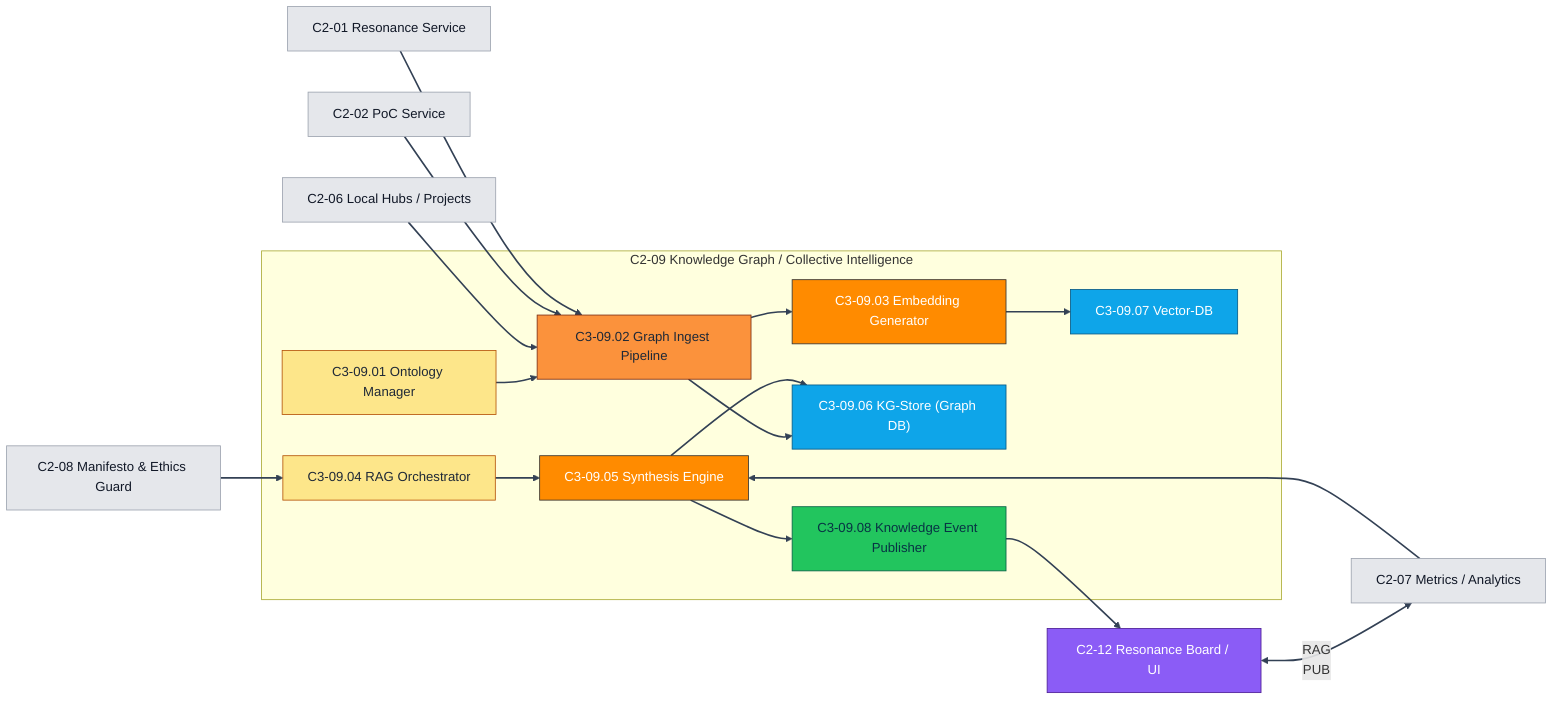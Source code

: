 flowchart LR
  %% --- Coherosphere CI Theme ---
  classDef container fill:#111827,stroke:#111827,color:#ffffff,font-weight:bold;
  classDef compute fill:#ff8b00,stroke:#333333,color:#ffffff;
  classDef control fill:#fde68a,stroke:#b45309,color:#1f2937;
  classDef worker fill:#fb923c,stroke:#7c2d12,color:#1f2937;
  classDef store fill:#0ea5e9,stroke:#075985,color:#ffffff;
  classDef event fill:#22c55e,stroke:#065f46,color:#083344;
  classDef risk fill:#ef4444,stroke:#7f1d1d,color:#ffffff;
  classDef ext fill:#e5e7eb,stroke:#9ca3af,color:#111827;
  classDef ui fill:#8b5cf6,stroke:#4c1d95,color:#ffffff;
  linkStyle default stroke:#334155,stroke-width:2px;

  %% ===== Container & Components (C2-09 → C3-09.xx) =====
  subgraph KG["C2-09 Knowledge Graph / Collective Intelligence"]
    class KG container
    ONT["C3-09.01 Ontology Manager"]:::control
    ING["C3-09.02 Graph Ingest Pipeline"]:::worker
    EMB["C3-09.03 Embedding Generator"]:::compute
    RAG["C3-09.04 RAG Orchestrator"]:::control
    SYN["C3-09.05 Synthesis Engine"]:::compute
    KGDB["C3-09.06 KG-Store (Graph DB)"]:::store
    VDB["C3-09.07 Vector-DB"]:::store
    PUB["C3-09.08 Knowledge Event Publisher"]:::event
  end

  %% ===== Internal flows =====
  ONT --> ING
  ING --> KGDB
  ING --> EMB
  EMB --> VDB
  RAG --> SYN
  SYN --> KGDB
  SYN --> PUB

  %% ===== External context links =====
  HUB["C2-06 Local Hubs / Projects"]:::ext --> ING
  POC["C2-02 PoC Service"]:::ext --> ING
  RS["C2-01 Resonance Service"]:::ext --> ING
  MET["C2-07 Metrics / Analytics"]:::ext --> SYN
  ETH["C2-08 Manifesto & Ethics Guard"]:::ext --> RAG
  UI["C2-12 Resonance Board / UI"]:::ui <-- RAG
  PUB --> MET
  PUB --> UI